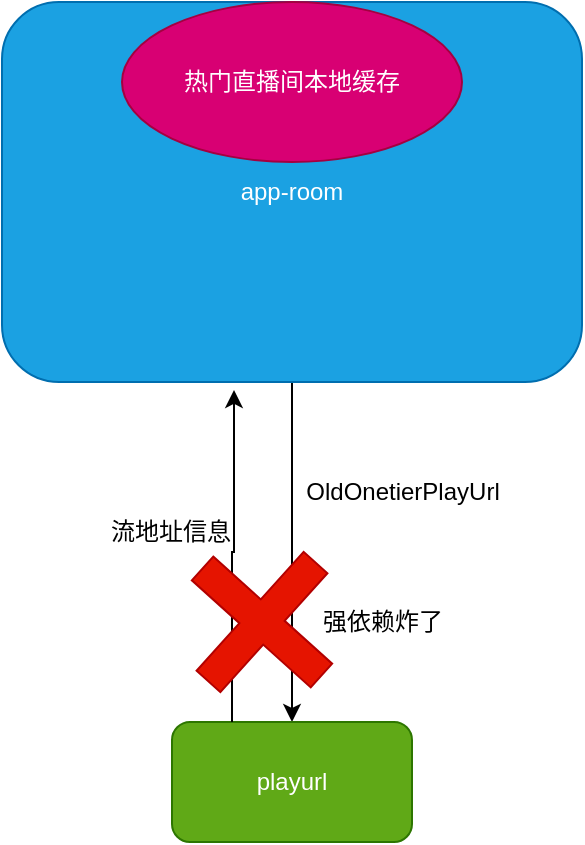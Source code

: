 <mxfile version="24.8.9">
  <diagram name="第 1 页" id="pb5nritU8oiXOXXH2cKc">
    <mxGraphModel dx="1242" dy="785" grid="1" gridSize="10" guides="1" tooltips="1" connect="1" arrows="1" fold="1" page="1" pageScale="1" pageWidth="827" pageHeight="1169" math="0" shadow="0">
      <root>
        <mxCell id="0" />
        <mxCell id="1" parent="0" />
        <mxCell id="43tC2trQ6nSrpMeiC2Xk-4" style="edgeStyle=orthogonalEdgeStyle;rounded=0;orthogonalLoop=1;jettySize=auto;html=1;exitX=0.5;exitY=1;exitDx=0;exitDy=0;" edge="1" parent="1" source="43tC2trQ6nSrpMeiC2Xk-1" target="43tC2trQ6nSrpMeiC2Xk-3">
          <mxGeometry relative="1" as="geometry" />
        </mxCell>
        <mxCell id="43tC2trQ6nSrpMeiC2Xk-1" value="app-room" style="rounded=1;whiteSpace=wrap;html=1;fillColor=#1ba1e2;fontColor=#ffffff;strokeColor=#006EAF;" vertex="1" parent="1">
          <mxGeometry x="290" y="180" width="290" height="190" as="geometry" />
        </mxCell>
        <mxCell id="43tC2trQ6nSrpMeiC2Xk-2" value="热门直播间本地缓存" style="ellipse;whiteSpace=wrap;html=1;fillColor=#d80073;fontColor=#ffffff;strokeColor=#A50040;" vertex="1" parent="1">
          <mxGeometry x="350" y="180" width="170" height="80" as="geometry" />
        </mxCell>
        <mxCell id="43tC2trQ6nSrpMeiC2Xk-3" value="playurl" style="rounded=1;whiteSpace=wrap;html=1;fillColor=#60a917;fontColor=#ffffff;strokeColor=#2D7600;" vertex="1" parent="1">
          <mxGeometry x="375" y="540" width="120" height="60" as="geometry" />
        </mxCell>
        <mxCell id="43tC2trQ6nSrpMeiC2Xk-5" value="OldOnetierPlayUrl" style="text;html=1;align=center;verticalAlign=middle;resizable=0;points=[];autosize=1;strokeColor=none;fillColor=none;" vertex="1" parent="1">
          <mxGeometry x="430" y="410" width="120" height="30" as="geometry" />
        </mxCell>
        <mxCell id="43tC2trQ6nSrpMeiC2Xk-6" value="流地址信息" style="text;html=1;align=center;verticalAlign=middle;resizable=0;points=[];autosize=1;strokeColor=none;fillColor=none;" vertex="1" parent="1">
          <mxGeometry x="334" y="430" width="80" height="30" as="geometry" />
        </mxCell>
        <mxCell id="43tC2trQ6nSrpMeiC2Xk-8" style="edgeStyle=orthogonalEdgeStyle;rounded=0;orthogonalLoop=1;jettySize=auto;html=1;exitX=0.25;exitY=0;exitDx=0;exitDy=0;entryX=0.4;entryY=1.021;entryDx=0;entryDy=0;entryPerimeter=0;" edge="1" parent="1" source="43tC2trQ6nSrpMeiC2Xk-3" target="43tC2trQ6nSrpMeiC2Xk-1">
          <mxGeometry relative="1" as="geometry" />
        </mxCell>
        <mxCell id="43tC2trQ6nSrpMeiC2Xk-9" value="" style="shape=cross;whiteSpace=wrap;html=1;rotation=42;fillColor=#e51400;fontColor=#ffffff;strokeColor=#B20000;" vertex="1" parent="1">
          <mxGeometry x="380" y="450" width="80" height="80" as="geometry" />
        </mxCell>
        <mxCell id="43tC2trQ6nSrpMeiC2Xk-13" value="强依赖炸了" style="text;html=1;align=center;verticalAlign=middle;resizable=0;points=[];autosize=1;strokeColor=none;fillColor=none;" vertex="1" parent="1">
          <mxGeometry x="440" y="475" width="80" height="30" as="geometry" />
        </mxCell>
      </root>
    </mxGraphModel>
  </diagram>
</mxfile>
